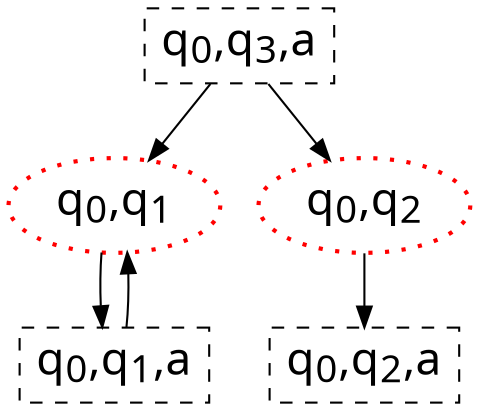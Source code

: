 digraph g { 
	rankdir=TD;
	size="8,5"

	node [fontname="Arial:bold" fontsize=22];
	edge [fontname="Helvetica:bold" fontsize=18];

	node [color = red shape = ellipse style = "bold, dotted"];
		q0q1 [label=<q<SUB>0</SUB>,q<SUB>1</SUB>>];
		q0q2 [label=<q<SUB>0</SUB>,q<SUB>2</SUB>>];
	node [color = black shape = box style = dashed];
		q0q3a [label=<q<SUB>0</SUB>,q<SUB>3</SUB>,a>];
		q0q1a [label=<q<SUB>0</SUB>,q<SUB>1</SUB>,a>];
		q0q2a[label=<q<SUB>0</SUB>,q<SUB>2</SUB>,a>];

	q0q1-> q0q1a;
	q0q1a-> q0q1;

	q0q3a-> q0q1;
	q0q3a-> q0q2;

	q0q2-> q0q2a;
}
